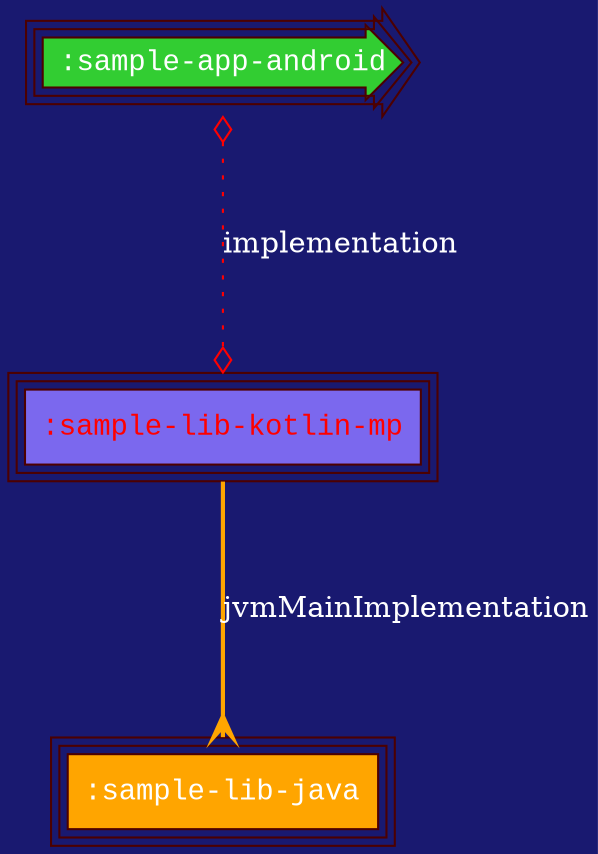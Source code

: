 digraph {
  edge [arrowhead="ediamond",arrowtail="none",fontcolor="white",labelfloat="false",color="red"]
  graph [layout="dot",bgcolor="MidnightBlue",fontsize="30",rankdir="TB",ranksep="1.5"]
  node [fontname="Courier New",peripheries="3",style="filled",shape="box",color="#4C0000",fontcolor="white"]
  ":sample-app-android" [shape="rarrow",style="radial",fillcolor="limegreen"]
  ":sample-lib-java" [fillcolor="orange"]
  ":sample-lib-kotlin-mp" [fontcolor="red",fillcolor="mediumslateblue"]
  ":sample-app-android" -> ":sample-lib-kotlin-mp" [style="dotted",label="implementation",dir="both",arrowtail="ediamond"]
  ":sample-lib-kotlin-mp" -> ":sample-lib-java" [style="bold",color="orange",label="jvmMainImplementation",arrowhead="crow"]
}
